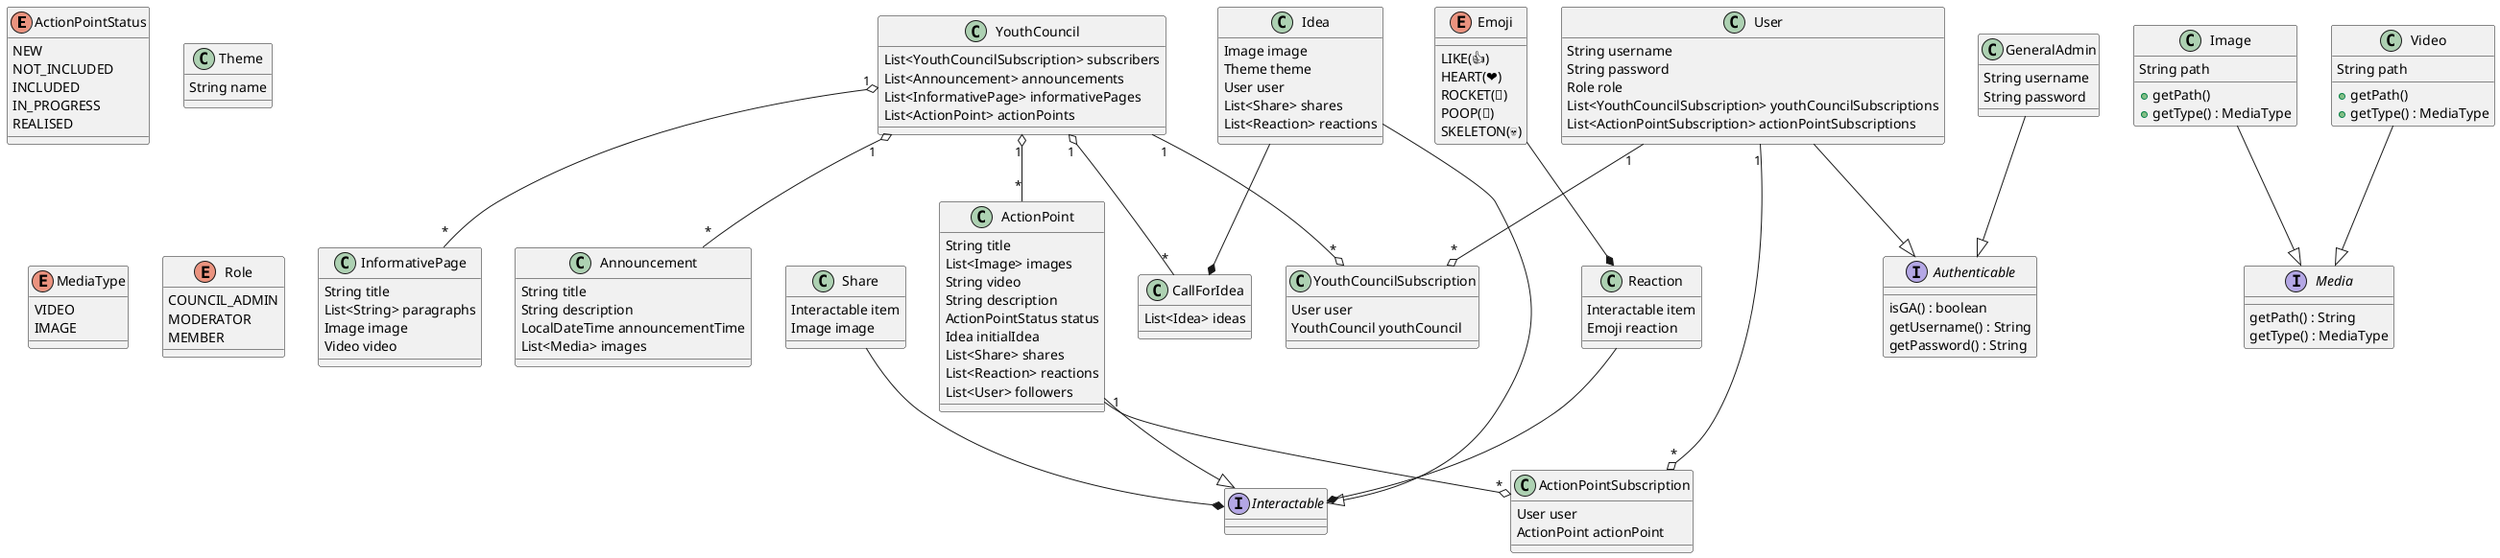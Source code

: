 @startuml

enum ActionPointStatus {
    NEW
	NOT_INCLUDED
	INCLUDED
	IN_PROGRESS
	REALISED
}

class Theme {
    String name
}

class InformativePage {
    String title
    List<String> paragraphs
    Image image
    Video video
}

class Announcement {
    String title
    String description
    LocalDateTime announcementTime
    List<Media> images
}

class ActionPoint {
    String title
    List<Image> images
    String video
    String description
    ActionPointStatus status
    Idea initialIdea
    List<Share> shares
    List<Reaction> reactions
    List<User> followers
}

class CallForIdea {
    List<Idea> ideas
}

class Idea {
    Image image
    Theme theme
    User user
    List<Share> shares
    List<Reaction> reactions
}

interface Interactable {

}

'image overlays the images of the original post
class Share {
    Interactable item
    Image image
}

class Reaction {
    Interactable item
    Emoji reaction
}


enum Emoji {
    LIKE(👍)
	HEART(❤️)
	ROCKET(🚀)
	POOP(💩)
	SKELETON(💀)
}

class Image {
    String path
    + getPath()
    + getType() : MediaType
}

class Video {
    String path
    + getPath()
    + getType() : MediaType
}

interface Media {
    getPath() : String
    getType() : MediaType
}


enum MediaType {
    VIDEO
    IMAGE
}


class YouthCouncil {
    List<YouthCouncilSubscription> subscribers
    List<Announcement> announcements
    List<InformativePage> informativePages
    List<ActionPoint> actionPoints
}

class YouthCouncilSubscription {
    User user
    YouthCouncil youthCouncil

}

enum Role {
	COUNCIL_ADMIN
	MODERATOR
	MEMBER
}

interface Authenticable {
    isGA() : boolean
    getUsername() : String
    getPassword() : String
}

class User {
    String username
    String password
    Role role
    List<YouthCouncilSubscription> youthCouncilSubscriptions
    List<ActionPointSubscription> actionPointSubscriptions
}

class GeneralAdmin {
    String username
    String password
}

class ActionPointSubscription {
    User user
    ActionPoint actionPoint
}


'?????
'class Module {

'}

'????
'class Questionare {

'}

ActionPoint --|> Interactable
Idea --|> Interactable



Idea --* CallForIdea

Share --* Interactable
Reaction --* Interactable

Emoji --* Reaction

Image --|> Media
Video --|> Media

User "1" --o "*" YouthCouncilSubscription
YouthCouncil "1" --o "*" YouthCouncilSubscription

User "1" --o "*" ActionPointSubscription
ActionPoint "1" --o "*" ActionPointSubscription

YouthCouncil "1" o-- "*" Announcement
YouthCouncil "1" o-- "*" InformativePage
YouthCouncil "1" o-- "*" ActionPoint
YouthCouncil "1" o-- "*" CallForIdea

User --|> Authenticable
GeneralAdmin --|> Authenticable

@enduml